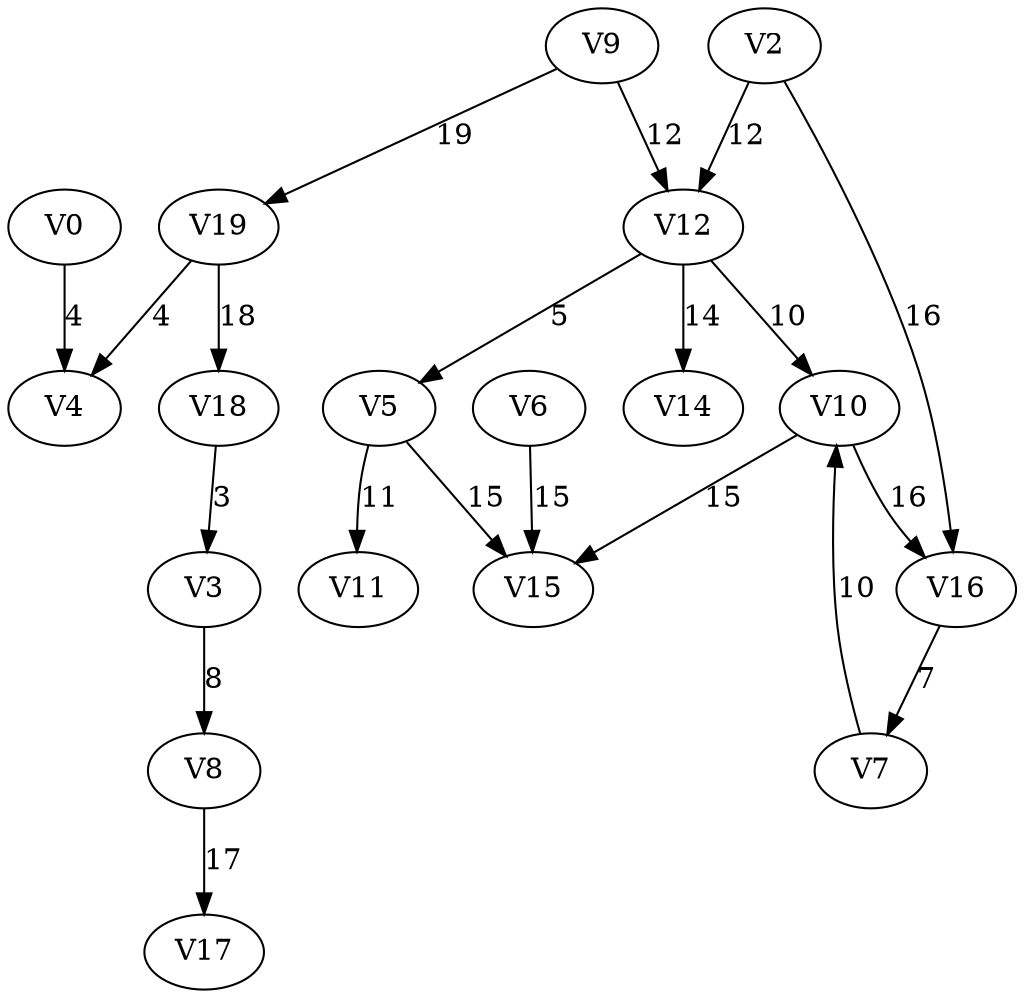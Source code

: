 digraph{
V0 -> V4[label=4]; 
 V2 -> V16[label=16]; 
 V2 -> V12[label=12]; 
 V3 -> V8[label=8]; 
 V5 -> V15[label=15]; 
 V5 -> V11[label=11]; 
 V6 -> V15[label=15]; 
 V7 -> V10[label=10]; 
 V8 -> V17[label=17]; 
 V9 -> V19[label=19]; 
 V9 -> V12[label=12]; 
 V10 -> V15[label=15]; 
 V10 -> V16[label=16]; 
 V12 -> V10[label=10]; 
 V12 -> V5[label=5]; 
 V12 -> V14[label=14]; 
 V16 -> V7[label=7]; 
 V18 -> V3[label=3]; 
 V19 -> V4[label=4]; 
 V19 -> V18[label=18]; 
  
}
